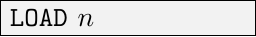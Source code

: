 \documentclass[tikz]{standalone}
\usetikzlibrary{calc, positioning, arrows.meta}
\begin{document}
\tikzset{
  placeholder/.style = {
    draw,
    rectangle,
    text width=3cm,
    minimum height=1.5cm,
    font=\itshape
   },
  asm/.style = {
    draw,
    rectangle,
    text width=3cm,
    fill=black!5,
    font=\ttfamily
  },
  next/.style = {
    placeholder,
    minimum height=1cm,
    dashed,
  },
  label/.style = {
    font=\ttfamily,
    minimum height=0.5cm,
    minimum width=1cm,
    align=flush right,
    anchor=north east
  }
}
\begin{tikzpicture}[node distance=0cm, minimum width=2cm]
  \node[asm] (var) {LOAD $n$} ;
\end{tikzpicture}
\end{document}